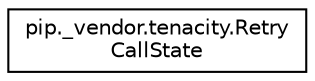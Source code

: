 digraph "Graphical Class Hierarchy"
{
 // LATEX_PDF_SIZE
  edge [fontname="Helvetica",fontsize="10",labelfontname="Helvetica",labelfontsize="10"];
  node [fontname="Helvetica",fontsize="10",shape=record];
  rankdir="LR";
  Node0 [label="pip._vendor.tenacity.Retry\lCallState",height=0.2,width=0.4,color="black", fillcolor="white", style="filled",URL="$classpip_1_1__vendor_1_1tenacity_1_1RetryCallState.html",tooltip=" "];
}
